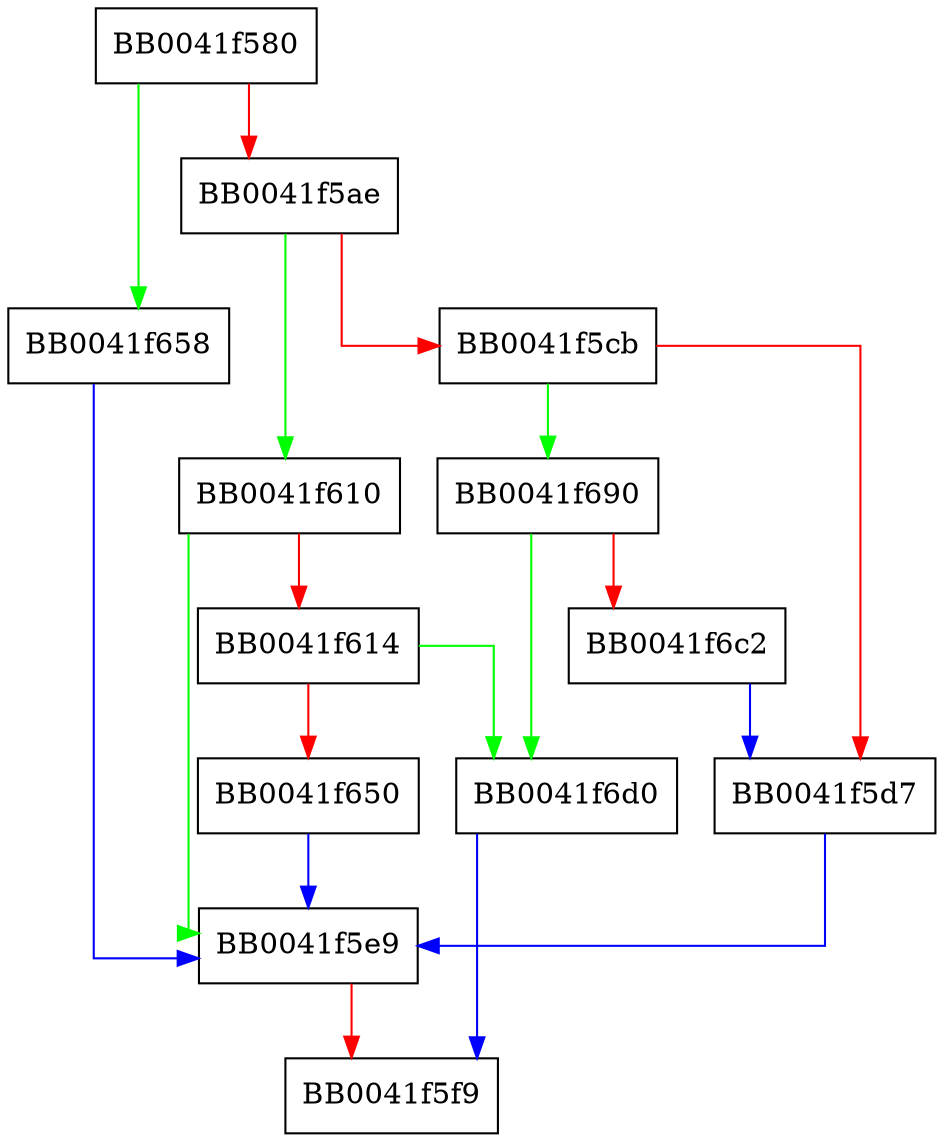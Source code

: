 digraph append_buf {
  node [shape="box"];
  graph [splines=ortho];
  BB0041f580 -> BB0041f658 [color="green"];
  BB0041f580 -> BB0041f5ae [color="red"];
  BB0041f5ae -> BB0041f610 [color="green"];
  BB0041f5ae -> BB0041f5cb [color="red"];
  BB0041f5cb -> BB0041f690 [color="green"];
  BB0041f5cb -> BB0041f5d7 [color="red"];
  BB0041f5d7 -> BB0041f5e9 [color="blue"];
  BB0041f5e9 -> BB0041f5f9 [color="red"];
  BB0041f610 -> BB0041f5e9 [color="green"];
  BB0041f610 -> BB0041f614 [color="red"];
  BB0041f614 -> BB0041f6d0 [color="green"];
  BB0041f614 -> BB0041f650 [color="red"];
  BB0041f650 -> BB0041f5e9 [color="blue"];
  BB0041f658 -> BB0041f5e9 [color="blue"];
  BB0041f690 -> BB0041f6d0 [color="green"];
  BB0041f690 -> BB0041f6c2 [color="red"];
  BB0041f6c2 -> BB0041f5d7 [color="blue"];
  BB0041f6d0 -> BB0041f5f9 [color="blue"];
}
